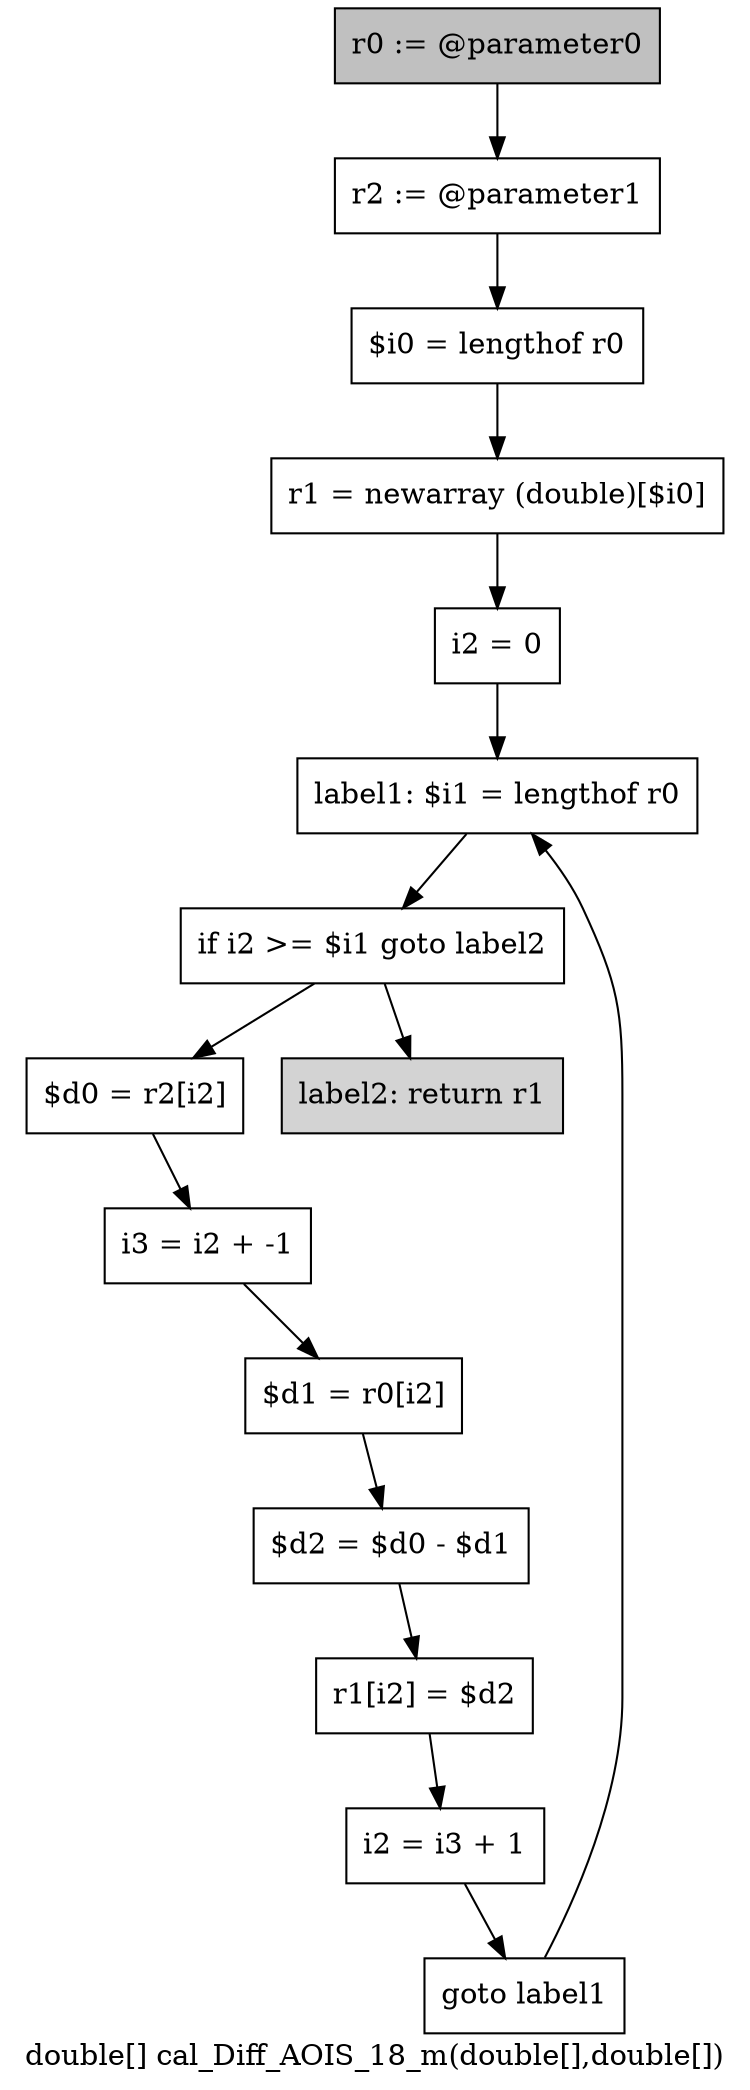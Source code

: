 digraph "double[] cal_Diff_AOIS_18_m(double[],double[])" {
    label="double[] cal_Diff_AOIS_18_m(double[],double[])";
    node [shape=box];
    "0" [style=filled,fillcolor=gray,label="r0 := @parameter0",];
    "1" [label="r2 := @parameter1",];
    "0"->"1";
    "2" [label="$i0 = lengthof r0",];
    "1"->"2";
    "3" [label="r1 = newarray (double)[$i0]",];
    "2"->"3";
    "4" [label="i2 = 0",];
    "3"->"4";
    "5" [label="label1: $i1 = lengthof r0",];
    "4"->"5";
    "6" [label="if i2 >= $i1 goto label2",];
    "5"->"6";
    "7" [label="$d0 = r2[i2]",];
    "6"->"7";
    "14" [style=filled,fillcolor=lightgray,label="label2: return r1",];
    "6"->"14";
    "8" [label="i3 = i2 + -1",];
    "7"->"8";
    "9" [label="$d1 = r0[i2]",];
    "8"->"9";
    "10" [label="$d2 = $d0 - $d1",];
    "9"->"10";
    "11" [label="r1[i2] = $d2",];
    "10"->"11";
    "12" [label="i2 = i3 + 1",];
    "11"->"12";
    "13" [label="goto label1",];
    "12"->"13";
    "13"->"5";
}
